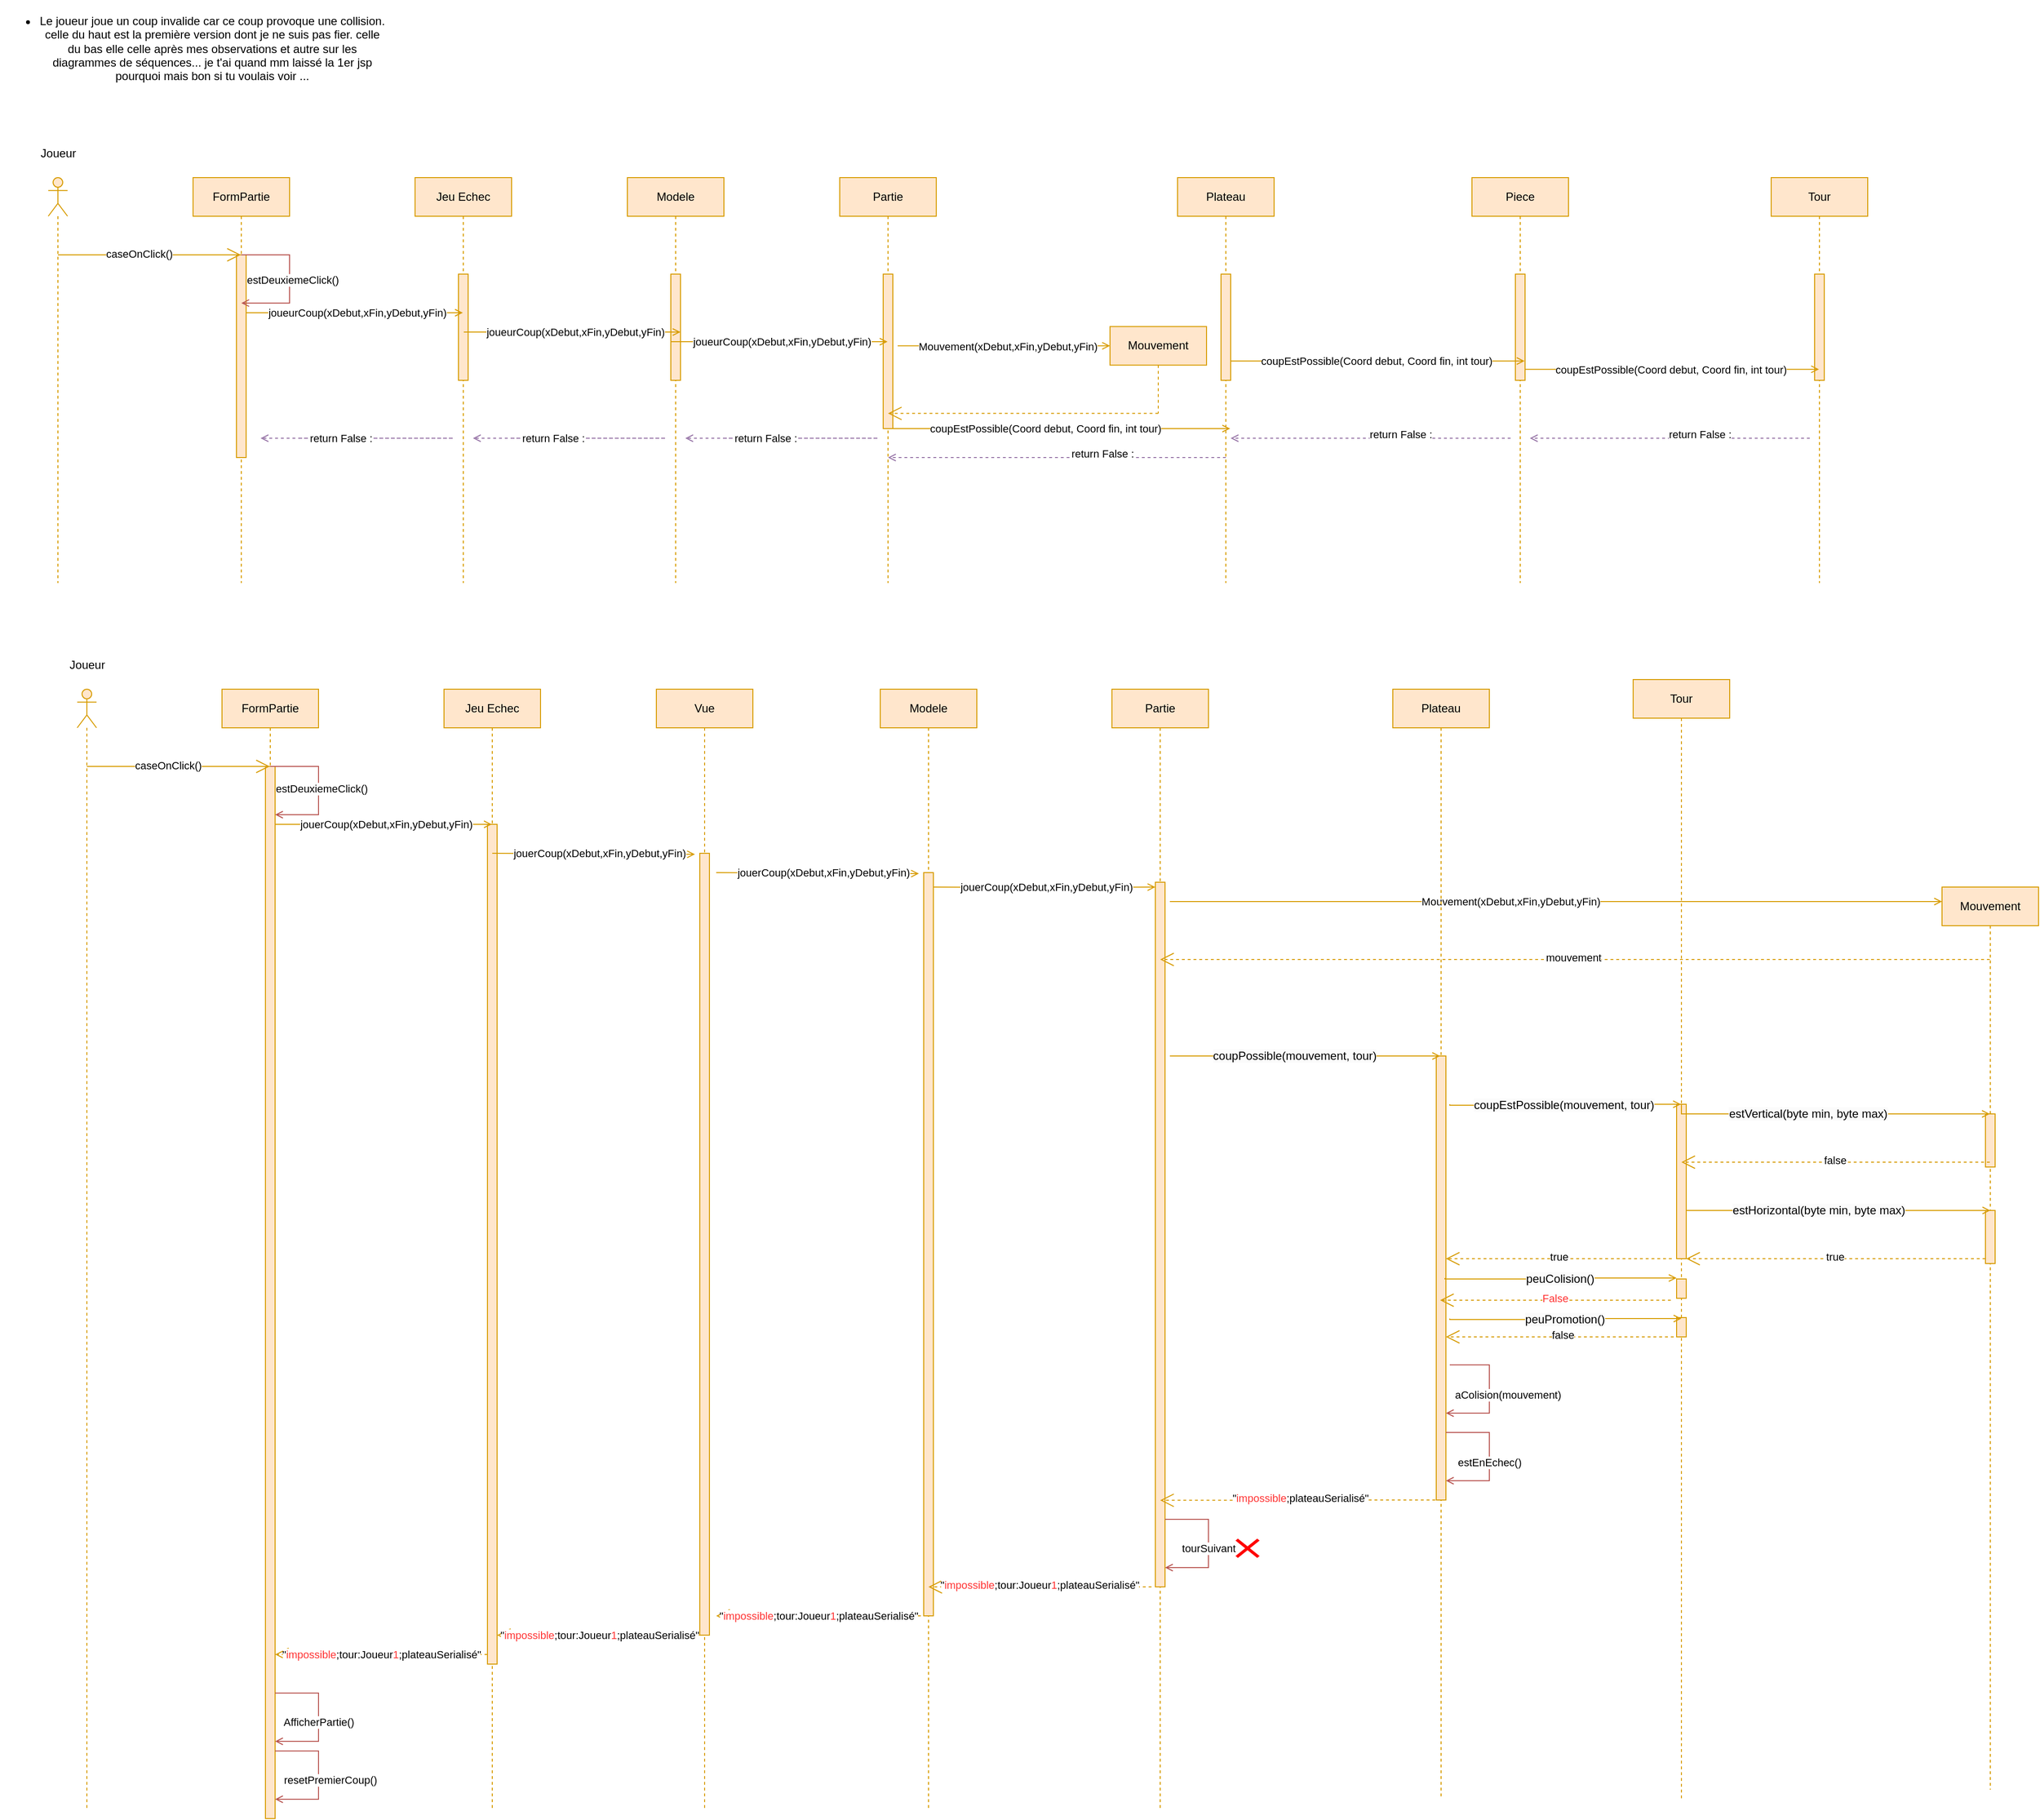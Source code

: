 <mxfile version="26.1.0">
  <diagram name="Page-1" id="2YBvvXClWsGukQMizWep">
    <mxGraphModel dx="4780" dy="3560" grid="1" gridSize="10" guides="1" tooltips="1" connect="1" arrows="1" fold="1" page="1" pageScale="1" pageWidth="850" pageHeight="1100" math="0" shadow="0">
      <root>
        <mxCell id="0" />
        <mxCell id="1" parent="0" />
        <mxCell id="Si6Ath9AnR04ZNwXEi1t-1" value="&lt;ul type=&quot;disc&quot; style=&quot;margin-top:0cm&quot;&gt;&lt;br&gt; &lt;li class=&quot;MsoNormal&quot;&gt;Le joueur joue un coup invalide car ce coup provoque une collision.&lt;/li&gt;celle du haut est la première version dont je ne suis pas fier. celle du bas elle celle après mes observations et autre sur les diagrammes de séquences... je t&#39;ai quand mm laissé la 1er jsp pourquoi mais bon si tu voulais voir ...&lt;/ul&gt;" style="text;html=1;align=center;verticalAlign=middle;whiteSpace=wrap;rounded=0;" parent="1" vertex="1">
          <mxGeometry x="10" y="20" width="400" height="30" as="geometry" />
        </mxCell>
        <mxCell id="Si6Ath9AnR04ZNwXEi1t-14" value="" style="shape=umlLifeline;perimeter=lifelinePerimeter;whiteSpace=wrap;html=1;container=1;dropTarget=0;collapsible=0;recursiveResize=0;outlineConnect=0;portConstraint=eastwest;newEdgeStyle={&quot;curved&quot;:0,&quot;rounded&quot;:0};participant=umlActor;fillColor=#ffe6cc;strokeColor=#d79b00;" parent="1" vertex="1">
          <mxGeometry x="60" y="170" width="20" height="420" as="geometry" />
        </mxCell>
        <mxCell id="Si6Ath9AnR04ZNwXEi1t-15" value="Joueur" style="text;html=1;align=center;verticalAlign=middle;resizable=0;points=[];autosize=1;strokeColor=none;fillColor=none;" parent="1" vertex="1">
          <mxGeometry x="40" y="130" width="60" height="30" as="geometry" />
        </mxCell>
        <mxCell id="Si6Ath9AnR04ZNwXEi1t-16" value="FormPartie" style="shape=umlLifeline;perimeter=lifelinePerimeter;whiteSpace=wrap;html=1;container=1;dropTarget=0;collapsible=0;recursiveResize=0;outlineConnect=0;portConstraint=eastwest;newEdgeStyle={&quot;curved&quot;:0,&quot;rounded&quot;:0};fillColor=#ffe6cc;strokeColor=#d79b00;" parent="1" vertex="1">
          <mxGeometry x="210" y="170" width="100" height="420" as="geometry" />
        </mxCell>
        <mxCell id="Si6Ath9AnR04ZNwXEi1t-17" value="" style="html=1;points=[[0,0,0,0,5],[0,1,0,0,-5],[1,0,0,0,5],[1,1,0,0,-5]];perimeter=orthogonalPerimeter;outlineConnect=0;targetShapes=umlLifeline;portConstraint=eastwest;newEdgeStyle={&quot;curved&quot;:0,&quot;rounded&quot;:0};fillColor=#ffe6cc;strokeColor=#d79b00;" parent="Si6Ath9AnR04ZNwXEi1t-16" vertex="1">
          <mxGeometry x="45" y="80" width="10" height="210" as="geometry" />
        </mxCell>
        <mxCell id="Si6Ath9AnR04ZNwXEi1t-18" value="" style="endArrow=open;endFill=1;endSize=12;html=1;rounded=0;fillColor=#ffe6cc;strokeColor=#d79b00;" parent="1" source="Si6Ath9AnR04ZNwXEi1t-14" target="Si6Ath9AnR04ZNwXEi1t-16" edge="1">
          <mxGeometry width="160" relative="1" as="geometry">
            <mxPoint x="100" y="300" as="sourcePoint" />
            <mxPoint x="210" y="300" as="targetPoint" />
            <Array as="points">
              <mxPoint x="150" y="250" />
            </Array>
          </mxGeometry>
        </mxCell>
        <mxCell id="Si6Ath9AnR04ZNwXEi1t-19" value="caseOnClick()" style="edgeLabel;html=1;align=center;verticalAlign=middle;resizable=0;points=[];" parent="Si6Ath9AnR04ZNwXEi1t-18" vertex="1" connectable="0">
          <mxGeometry x="-0.498" y="1" relative="1" as="geometry">
            <mxPoint x="36" as="offset" />
          </mxGeometry>
        </mxCell>
        <mxCell id="Si6Ath9AnR04ZNwXEi1t-20" value="Jeu Echec" style="shape=umlLifeline;perimeter=lifelinePerimeter;whiteSpace=wrap;html=1;container=1;dropTarget=0;collapsible=0;recursiveResize=0;outlineConnect=0;portConstraint=eastwest;newEdgeStyle={&quot;curved&quot;:0,&quot;rounded&quot;:0};fillColor=#ffe6cc;strokeColor=#d79b00;" parent="1" vertex="1">
          <mxGeometry x="440" y="170" width="100" height="420" as="geometry" />
        </mxCell>
        <mxCell id="Si6Ath9AnR04ZNwXEi1t-21" value="" style="html=1;points=[[0,0,0,0,5],[0,1,0,0,-5],[1,0,0,0,5],[1,1,0,0,-5]];perimeter=orthogonalPerimeter;outlineConnect=0;targetShapes=umlLifeline;portConstraint=eastwest;newEdgeStyle={&quot;curved&quot;:0,&quot;rounded&quot;:0};fillColor=#ffe6cc;strokeColor=#d79b00;" parent="Si6Ath9AnR04ZNwXEi1t-20" vertex="1">
          <mxGeometry x="45" y="100" width="10" height="110" as="geometry" />
        </mxCell>
        <mxCell id="Si6Ath9AnR04ZNwXEi1t-22" style="edgeStyle=orthogonalEdgeStyle;rounded=0;orthogonalLoop=1;jettySize=auto;html=1;curved=0;endArrow=open;endFill=0;fillColor=#ffe6cc;strokeColor=#d79b00;" parent="1" edge="1">
          <mxGeometry relative="1" as="geometry">
            <mxPoint x="265" y="310" as="sourcePoint" />
            <mxPoint x="489.5" y="310" as="targetPoint" />
            <Array as="points">
              <mxPoint x="390" y="310" />
              <mxPoint x="390" y="310" />
            </Array>
          </mxGeometry>
        </mxCell>
        <mxCell id="Si6Ath9AnR04ZNwXEi1t-23" value="joueurCoup(xDebut,xFin,yDebut,yFin)" style="edgeLabel;html=1;align=center;verticalAlign=middle;resizable=0;points=[];" parent="Si6Ath9AnR04ZNwXEi1t-22" vertex="1" connectable="0">
          <mxGeometry x="-0.518" y="-2" relative="1" as="geometry">
            <mxPoint x="61" y="-2" as="offset" />
          </mxGeometry>
        </mxCell>
        <mxCell id="Si6Ath9AnR04ZNwXEi1t-24" value="" style="endArrow=none;endFill=1;endSize=12;html=1;rounded=0;startArrow=open;startFill=0;fillColor=#f8cecc;strokeColor=#b85450;exitX=0.5;exitY=0.238;exitDx=0;exitDy=0;exitPerimeter=0;" parent="1" source="Si6Ath9AnR04ZNwXEi1t-17" edge="1">
          <mxGeometry width="160" relative="1" as="geometry">
            <mxPoint x="270" y="300" as="sourcePoint" />
            <mxPoint x="260" y="250" as="targetPoint" />
            <Array as="points">
              <mxPoint x="310" y="300" />
              <mxPoint x="310" y="250" />
            </Array>
          </mxGeometry>
        </mxCell>
        <mxCell id="Si6Ath9AnR04ZNwXEi1t-25" value="estDeuxiemeClick()" style="edgeLabel;html=1;align=center;verticalAlign=middle;resizable=0;points=[];" parent="Si6Ath9AnR04ZNwXEi1t-24" vertex="1" connectable="0">
          <mxGeometry x="-0.009" y="-3" relative="1" as="geometry">
            <mxPoint as="offset" />
          </mxGeometry>
        </mxCell>
        <mxCell id="Si6Ath9AnR04ZNwXEi1t-26" value="Modele" style="shape=umlLifeline;perimeter=lifelinePerimeter;whiteSpace=wrap;html=1;container=1;dropTarget=0;collapsible=0;recursiveResize=0;outlineConnect=0;portConstraint=eastwest;newEdgeStyle={&quot;curved&quot;:0,&quot;rounded&quot;:0};fillColor=#ffe6cc;strokeColor=#d79b00;" parent="1" vertex="1">
          <mxGeometry x="660" y="170" width="100" height="420" as="geometry" />
        </mxCell>
        <mxCell id="Si6Ath9AnR04ZNwXEi1t-27" value="" style="html=1;points=[[0,0,0,0,5],[0,1,0,0,-5],[1,0,0,0,5],[1,1,0,0,-5]];perimeter=orthogonalPerimeter;outlineConnect=0;targetShapes=umlLifeline;portConstraint=eastwest;newEdgeStyle={&quot;curved&quot;:0,&quot;rounded&quot;:0};fillColor=#ffe6cc;strokeColor=#d79b00;" parent="Si6Ath9AnR04ZNwXEi1t-26" vertex="1">
          <mxGeometry x="45" y="100" width="10" height="110" as="geometry" />
        </mxCell>
        <mxCell id="Si6Ath9AnR04ZNwXEi1t-28" value="Partie" style="shape=umlLifeline;perimeter=lifelinePerimeter;whiteSpace=wrap;html=1;container=1;dropTarget=0;collapsible=0;recursiveResize=0;outlineConnect=0;portConstraint=eastwest;newEdgeStyle={&quot;curved&quot;:0,&quot;rounded&quot;:0};fillColor=#ffe6cc;strokeColor=#d79b00;" parent="1" vertex="1">
          <mxGeometry x="880" y="170" width="100" height="420" as="geometry" />
        </mxCell>
        <mxCell id="Si6Ath9AnR04ZNwXEi1t-29" value="" style="html=1;points=[[0,0,0,0,5],[0,1,0,0,-5],[1,0,0,0,5],[1,1,0,0,-5]];perimeter=orthogonalPerimeter;outlineConnect=0;targetShapes=umlLifeline;portConstraint=eastwest;newEdgeStyle={&quot;curved&quot;:0,&quot;rounded&quot;:0};fillColor=#ffe6cc;strokeColor=#d79b00;" parent="Si6Ath9AnR04ZNwXEi1t-28" vertex="1">
          <mxGeometry x="45" y="100" width="10" height="160" as="geometry" />
        </mxCell>
        <mxCell id="Si6Ath9AnR04ZNwXEi1t-30" value="Plateau" style="shape=umlLifeline;perimeter=lifelinePerimeter;whiteSpace=wrap;html=1;container=1;dropTarget=0;collapsible=0;recursiveResize=0;outlineConnect=0;portConstraint=eastwest;newEdgeStyle={&quot;curved&quot;:0,&quot;rounded&quot;:0};fillColor=#ffe6cc;strokeColor=#d79b00;" parent="1" vertex="1">
          <mxGeometry x="1230" y="170" width="100" height="420" as="geometry" />
        </mxCell>
        <mxCell id="Si6Ath9AnR04ZNwXEi1t-31" value="" style="html=1;points=[[0,0,0,0,5],[0,1,0,0,-5],[1,0,0,0,5],[1,1,0,0,-5]];perimeter=orthogonalPerimeter;outlineConnect=0;targetShapes=umlLifeline;portConstraint=eastwest;newEdgeStyle={&quot;curved&quot;:0,&quot;rounded&quot;:0};fillColor=#ffe6cc;strokeColor=#d79b00;" parent="Si6Ath9AnR04ZNwXEi1t-30" vertex="1">
          <mxGeometry x="45" y="100" width="10" height="110" as="geometry" />
        </mxCell>
        <mxCell id="Si6Ath9AnR04ZNwXEi1t-32" value="Piece" style="shape=umlLifeline;perimeter=lifelinePerimeter;whiteSpace=wrap;html=1;container=1;dropTarget=0;collapsible=0;recursiveResize=0;outlineConnect=0;portConstraint=eastwest;newEdgeStyle={&quot;curved&quot;:0,&quot;rounded&quot;:0};fillColor=#ffe6cc;strokeColor=#d79b00;" parent="1" vertex="1">
          <mxGeometry x="1535" y="170" width="100" height="420" as="geometry" />
        </mxCell>
        <mxCell id="Si6Ath9AnR04ZNwXEi1t-33" value="" style="html=1;points=[[0,0,0,0,5],[0,1,0,0,-5],[1,0,0,0,5],[1,1,0,0,-5]];perimeter=orthogonalPerimeter;outlineConnect=0;targetShapes=umlLifeline;portConstraint=eastwest;newEdgeStyle={&quot;curved&quot;:0,&quot;rounded&quot;:0};fillColor=#ffe6cc;strokeColor=#d79b00;" parent="Si6Ath9AnR04ZNwXEi1t-32" vertex="1">
          <mxGeometry x="45" y="100" width="10" height="110" as="geometry" />
        </mxCell>
        <mxCell id="Si6Ath9AnR04ZNwXEi1t-34" value="Tour" style="shape=umlLifeline;perimeter=lifelinePerimeter;whiteSpace=wrap;html=1;container=1;dropTarget=0;collapsible=0;recursiveResize=0;outlineConnect=0;portConstraint=eastwest;newEdgeStyle={&quot;curved&quot;:0,&quot;rounded&quot;:0};fillColor=#ffe6cc;strokeColor=#d79b00;" parent="1" vertex="1">
          <mxGeometry x="1845" y="170" width="100" height="420" as="geometry" />
        </mxCell>
        <mxCell id="Si6Ath9AnR04ZNwXEi1t-35" value="" style="html=1;points=[[0,0,0,0,5],[0,1,0,0,-5],[1,0,0,0,5],[1,1,0,0,-5]];perimeter=orthogonalPerimeter;outlineConnect=0;targetShapes=umlLifeline;portConstraint=eastwest;newEdgeStyle={&quot;curved&quot;:0,&quot;rounded&quot;:0};fillColor=#ffe6cc;strokeColor=#d79b00;" parent="Si6Ath9AnR04ZNwXEi1t-34" vertex="1">
          <mxGeometry x="45" y="100" width="10" height="110" as="geometry" />
        </mxCell>
        <mxCell id="Si6Ath9AnR04ZNwXEi1t-39" style="edgeStyle=orthogonalEdgeStyle;rounded=0;orthogonalLoop=1;jettySize=auto;html=1;curved=0;endArrow=open;endFill=0;fillColor=#ffe6cc;strokeColor=#d79b00;" parent="1" edge="1">
          <mxGeometry relative="1" as="geometry">
            <mxPoint x="490.5" y="330" as="sourcePoint" />
            <mxPoint x="715" y="330" as="targetPoint" />
            <Array as="points">
              <mxPoint x="615.5" y="330" />
              <mxPoint x="615.5" y="330" />
            </Array>
          </mxGeometry>
        </mxCell>
        <mxCell id="Si6Ath9AnR04ZNwXEi1t-40" value="joueurCoup(xDebut,xFin,yDebut,yFin)" style="edgeLabel;html=1;align=center;verticalAlign=middle;resizable=0;points=[];" parent="Si6Ath9AnR04ZNwXEi1t-39" vertex="1" connectable="0">
          <mxGeometry x="-0.518" y="-2" relative="1" as="geometry">
            <mxPoint x="61" y="-2" as="offset" />
          </mxGeometry>
        </mxCell>
        <mxCell id="Si6Ath9AnR04ZNwXEi1t-41" style="edgeStyle=orthogonalEdgeStyle;rounded=0;orthogonalLoop=1;jettySize=auto;html=1;curved=0;endArrow=open;endFill=0;fillColor=#ffe6cc;strokeColor=#d79b00;" parent="1" edge="1">
          <mxGeometry relative="1" as="geometry">
            <mxPoint x="705" y="340" as="sourcePoint" />
            <mxPoint x="929.5" y="340" as="targetPoint" />
            <Array as="points">
              <mxPoint x="830" y="340" />
              <mxPoint x="830" y="340" />
            </Array>
          </mxGeometry>
        </mxCell>
        <mxCell id="Si6Ath9AnR04ZNwXEi1t-42" value="joueurCoup(xDebut,xFin,yDebut,yFin)" style="edgeLabel;html=1;align=center;verticalAlign=middle;resizable=0;points=[];" parent="Si6Ath9AnR04ZNwXEi1t-41" vertex="1" connectable="0">
          <mxGeometry x="-0.518" y="-2" relative="1" as="geometry">
            <mxPoint x="61" y="-2" as="offset" />
          </mxGeometry>
        </mxCell>
        <mxCell id="Si6Ath9AnR04ZNwXEi1t-49" style="edgeStyle=orthogonalEdgeStyle;rounded=0;orthogonalLoop=1;jettySize=auto;html=1;curved=0;endArrow=open;endFill=0;fillColor=#e1d5e7;strokeColor=#9673a6;dashed=1;" parent="1" edge="1">
          <mxGeometry relative="1" as="geometry">
            <mxPoint x="1575" y="440" as="sourcePoint" />
            <mxPoint x="1285" y="440" as="targetPoint" />
            <Array as="points">
              <mxPoint x="1485" y="440" />
              <mxPoint x="1485" y="440" />
            </Array>
          </mxGeometry>
        </mxCell>
        <mxCell id="Si6Ath9AnR04ZNwXEi1t-50" value="return False :" style="edgeLabel;html=1;align=center;verticalAlign=middle;resizable=0;points=[];" parent="Si6Ath9AnR04ZNwXEi1t-49" vertex="1" connectable="0">
          <mxGeometry x="-0.518" y="-2" relative="1" as="geometry">
            <mxPoint x="-44" y="-2" as="offset" />
          </mxGeometry>
        </mxCell>
        <mxCell id="Si6Ath9AnR04ZNwXEi1t-51" style="edgeStyle=orthogonalEdgeStyle;rounded=0;orthogonalLoop=1;jettySize=auto;html=1;curved=0;endArrow=open;endFill=0;fillColor=#e1d5e7;strokeColor=#9673a6;dashed=1;" parent="1" edge="1">
          <mxGeometry relative="1" as="geometry">
            <mxPoint x="1280" y="460" as="sourcePoint" />
            <mxPoint x="930" y="460" as="targetPoint" />
            <Array as="points">
              <mxPoint x="1210" y="460" />
              <mxPoint x="1210" y="460" />
            </Array>
          </mxGeometry>
        </mxCell>
        <mxCell id="Si6Ath9AnR04ZNwXEi1t-52" value="return False :" style="edgeLabel;html=1;align=center;verticalAlign=middle;resizable=0;points=[];" parent="Si6Ath9AnR04ZNwXEi1t-51" vertex="1" connectable="0">
          <mxGeometry x="-0.518" y="-2" relative="1" as="geometry">
            <mxPoint x="-44" y="-2" as="offset" />
          </mxGeometry>
        </mxCell>
        <mxCell id="Si6Ath9AnR04ZNwXEi1t-53" style="edgeStyle=orthogonalEdgeStyle;rounded=0;orthogonalLoop=1;jettySize=auto;html=1;curved=0;endArrow=open;endFill=0;fillColor=#e1d5e7;strokeColor=#9673a6;dashed=1;" parent="1" edge="1">
          <mxGeometry relative="1" as="geometry">
            <mxPoint x="760" y="440" as="sourcePoint" />
            <mxPoint x="720" y="440" as="targetPoint" />
            <Array as="points">
              <mxPoint x="920" y="440" />
              <mxPoint x="920" y="440" />
            </Array>
          </mxGeometry>
        </mxCell>
        <mxCell id="Si6Ath9AnR04ZNwXEi1t-54" value="return False :" style="edgeLabel;html=1;align=center;verticalAlign=middle;resizable=0;points=[];" parent="Si6Ath9AnR04ZNwXEi1t-53" vertex="1" connectable="0">
          <mxGeometry x="-0.518" y="-2" relative="1" as="geometry">
            <mxPoint x="-44" y="-2" as="offset" />
          </mxGeometry>
        </mxCell>
        <mxCell id="Si6Ath9AnR04ZNwXEi1t-55" style="edgeStyle=orthogonalEdgeStyle;rounded=0;orthogonalLoop=1;jettySize=auto;html=1;curved=0;endArrow=open;endFill=0;fillColor=#e1d5e7;strokeColor=#9673a6;dashed=1;" parent="1" edge="1">
          <mxGeometry relative="1" as="geometry">
            <mxPoint x="540" y="440" as="sourcePoint" />
            <mxPoint x="500" y="440" as="targetPoint" />
            <Array as="points">
              <mxPoint x="700" y="440" />
              <mxPoint x="700" y="440" />
            </Array>
          </mxGeometry>
        </mxCell>
        <mxCell id="Si6Ath9AnR04ZNwXEi1t-56" value="return False :" style="edgeLabel;html=1;align=center;verticalAlign=middle;resizable=0;points=[];" parent="Si6Ath9AnR04ZNwXEi1t-55" vertex="1" connectable="0">
          <mxGeometry x="-0.518" y="-2" relative="1" as="geometry">
            <mxPoint x="-44" y="-2" as="offset" />
          </mxGeometry>
        </mxCell>
        <mxCell id="Si6Ath9AnR04ZNwXEi1t-57" style="edgeStyle=orthogonalEdgeStyle;rounded=0;orthogonalLoop=1;jettySize=auto;html=1;curved=0;endArrow=open;endFill=0;fillColor=#e1d5e7;strokeColor=#9673a6;dashed=1;" parent="1" edge="1">
          <mxGeometry relative="1" as="geometry">
            <mxPoint x="320" y="440" as="sourcePoint" />
            <mxPoint x="280" y="440" as="targetPoint" />
            <Array as="points">
              <mxPoint x="480" y="440" />
              <mxPoint x="480" y="440" />
            </Array>
          </mxGeometry>
        </mxCell>
        <mxCell id="Si6Ath9AnR04ZNwXEi1t-58" value="return False :" style="edgeLabel;html=1;align=center;verticalAlign=middle;resizable=0;points=[];" parent="Si6Ath9AnR04ZNwXEi1t-57" vertex="1" connectable="0">
          <mxGeometry x="-0.518" y="-2" relative="1" as="geometry">
            <mxPoint x="-44" y="-2" as="offset" />
          </mxGeometry>
        </mxCell>
        <mxCell id="Si6Ath9AnR04ZNwXEi1t-60" style="edgeStyle=orthogonalEdgeStyle;rounded=0;orthogonalLoop=1;jettySize=auto;html=1;curved=0;endArrow=open;endFill=0;fillColor=#ffe6cc;strokeColor=#d79b00;" parent="1" edge="1">
          <mxGeometry relative="1" as="geometry">
            <mxPoint x="1285" y="360" as="sourcePoint" />
            <mxPoint x="1589.5" y="360" as="targetPoint" />
            <Array as="points">
              <mxPoint x="1490" y="360" />
              <mxPoint x="1490" y="360" />
            </Array>
          </mxGeometry>
        </mxCell>
        <mxCell id="Si6Ath9AnR04ZNwXEi1t-61" value="coupEstPossible(Coord debut, Coord fin, int tour)" style="edgeLabel;html=1;align=center;verticalAlign=middle;resizable=0;points=[];" parent="Si6Ath9AnR04ZNwXEi1t-60" vertex="1" connectable="0">
          <mxGeometry x="-0.518" y="-2" relative="1" as="geometry">
            <mxPoint x="77" y="-2" as="offset" />
          </mxGeometry>
        </mxCell>
        <mxCell id="Si6Ath9AnR04ZNwXEi1t-62" style="edgeStyle=orthogonalEdgeStyle;rounded=0;orthogonalLoop=1;jettySize=auto;html=1;curved=0;endArrow=open;endFill=0;fillColor=#ffe6cc;strokeColor=#d79b00;" parent="1" edge="1">
          <mxGeometry relative="1" as="geometry">
            <mxPoint x="1590" y="368.57" as="sourcePoint" />
            <mxPoint x="1894.5" y="368.57" as="targetPoint" />
            <Array as="points">
              <mxPoint x="1795" y="368.57" />
              <mxPoint x="1795" y="368.57" />
            </Array>
          </mxGeometry>
        </mxCell>
        <mxCell id="Si6Ath9AnR04ZNwXEi1t-63" value="coupEstPossible(Coord debut, Coord fin, int tour)" style="edgeLabel;html=1;align=center;verticalAlign=middle;resizable=0;points=[];" parent="Si6Ath9AnR04ZNwXEi1t-62" vertex="1" connectable="0">
          <mxGeometry x="-0.518" y="-2" relative="1" as="geometry">
            <mxPoint x="77" y="-2" as="offset" />
          </mxGeometry>
        </mxCell>
        <mxCell id="Si6Ath9AnR04ZNwXEi1t-66" style="edgeStyle=orthogonalEdgeStyle;rounded=0;orthogonalLoop=1;jettySize=auto;html=1;curved=0;endArrow=open;endFill=0;fillColor=#e1d5e7;strokeColor=#9673a6;dashed=1;" parent="1" edge="1">
          <mxGeometry relative="1" as="geometry">
            <mxPoint x="1885" y="440" as="sourcePoint" />
            <mxPoint x="1595" y="440" as="targetPoint" />
            <Array as="points">
              <mxPoint x="1795" y="440" />
              <mxPoint x="1795" y="440" />
            </Array>
          </mxGeometry>
        </mxCell>
        <mxCell id="Si6Ath9AnR04ZNwXEi1t-67" value="return False :" style="edgeLabel;html=1;align=center;verticalAlign=middle;resizable=0;points=[];" parent="Si6Ath9AnR04ZNwXEi1t-66" vertex="1" connectable="0">
          <mxGeometry x="-0.518" y="-2" relative="1" as="geometry">
            <mxPoint x="-44" y="-2" as="offset" />
          </mxGeometry>
        </mxCell>
        <mxCell id="Si6Ath9AnR04ZNwXEi1t-68" value="Mouvement" style="shape=umlLifeline;perimeter=lifelinePerimeter;whiteSpace=wrap;html=1;container=1;dropTarget=0;collapsible=0;recursiveResize=0;outlineConnect=0;portConstraint=eastwest;newEdgeStyle={&quot;curved&quot;:0,&quot;rounded&quot;:0};fillColor=#ffe6cc;strokeColor=#d79b00;" parent="1" vertex="1">
          <mxGeometry x="1160" y="324.29" width="100" height="90" as="geometry" />
        </mxCell>
        <mxCell id="Si6Ath9AnR04ZNwXEi1t-69" style="edgeStyle=orthogonalEdgeStyle;rounded=0;orthogonalLoop=1;jettySize=auto;html=1;curved=0;endArrow=open;endFill=0;fillColor=#ffe6cc;strokeColor=#d79b00;" parent="1" edge="1">
          <mxGeometry relative="1" as="geometry">
            <mxPoint x="940" y="344.29" as="sourcePoint" />
            <mxPoint x="1160" y="344.29" as="targetPoint" />
            <Array as="points" />
          </mxGeometry>
        </mxCell>
        <mxCell id="Si6Ath9AnR04ZNwXEi1t-70" value="Mouvement(xDebut,xFin,yDebut,yFin)" style="edgeLabel;html=1;align=center;verticalAlign=middle;resizable=0;points=[];" parent="Si6Ath9AnR04ZNwXEi1t-69" vertex="1" connectable="0">
          <mxGeometry x="-0.518" y="-2" relative="1" as="geometry">
            <mxPoint x="61" y="-2" as="offset" />
          </mxGeometry>
        </mxCell>
        <mxCell id="Si6Ath9AnR04ZNwXEi1t-71" value="" style="endArrow=open;endFill=1;endSize=12;html=1;rounded=0;fillColor=#ffe6cc;strokeColor=#d79b00;dashed=1;" parent="1" edge="1">
          <mxGeometry width="160" relative="1" as="geometry">
            <mxPoint x="1210" y="414.29" as="sourcePoint" />
            <mxPoint x="930" y="414.29" as="targetPoint" />
          </mxGeometry>
        </mxCell>
        <mxCell id="Si6Ath9AnR04ZNwXEi1t-72" style="edgeStyle=orthogonalEdgeStyle;rounded=0;orthogonalLoop=1;jettySize=auto;html=1;curved=0;endArrow=open;endFill=0;fillColor=#ffe6cc;strokeColor=#d79b00;" parent="1" edge="1">
          <mxGeometry relative="1" as="geometry">
            <mxPoint x="930" y="430" as="sourcePoint" />
            <mxPoint x="1284.5" y="430" as="targetPoint" />
            <Array as="points">
              <mxPoint x="1135" y="430" />
              <mxPoint x="1135" y="430" />
            </Array>
          </mxGeometry>
        </mxCell>
        <mxCell id="Si6Ath9AnR04ZNwXEi1t-73" value="coupEstPossible(Coord debut, Coord fin, int tour)" style="edgeLabel;html=1;align=center;verticalAlign=middle;resizable=0;points=[];" parent="Si6Ath9AnR04ZNwXEi1t-72" vertex="1" connectable="0">
          <mxGeometry x="-0.518" y="-2" relative="1" as="geometry">
            <mxPoint x="77" y="-2" as="offset" />
          </mxGeometry>
        </mxCell>
        <mxCell id="u5973eFfQq1aymzQOZRa-80" value="" style="shape=umlLifeline;perimeter=lifelinePerimeter;whiteSpace=wrap;html=1;container=1;dropTarget=0;collapsible=0;recursiveResize=0;outlineConnect=0;portConstraint=eastwest;newEdgeStyle={&quot;curved&quot;:0,&quot;rounded&quot;:0};participant=umlActor;fillColor=#ffe6cc;strokeColor=#d79b00;" vertex="1" parent="1">
          <mxGeometry x="90" y="700" width="20" height="1160" as="geometry" />
        </mxCell>
        <mxCell id="u5973eFfQq1aymzQOZRa-81" value="Joueur" style="text;html=1;align=center;verticalAlign=middle;resizable=0;points=[];autosize=1;strokeColor=none;fillColor=none;" vertex="1" parent="1">
          <mxGeometry x="70" y="660" width="60" height="30" as="geometry" />
        </mxCell>
        <mxCell id="u5973eFfQq1aymzQOZRa-82" value="FormPartie" style="shape=umlLifeline;perimeter=lifelinePerimeter;whiteSpace=wrap;html=1;container=1;dropTarget=0;collapsible=0;recursiveResize=0;outlineConnect=0;portConstraint=eastwest;newEdgeStyle={&quot;curved&quot;:0,&quot;rounded&quot;:0};fillColor=#ffe6cc;strokeColor=#d79b00;" vertex="1" parent="1">
          <mxGeometry x="240" y="700" width="100" height="1170" as="geometry" />
        </mxCell>
        <mxCell id="u5973eFfQq1aymzQOZRa-83" value="" style="html=1;points=[[0,0,0,0,5],[0,1,0,0,-5],[1,0,0,0,5],[1,1,0,0,-5]];perimeter=orthogonalPerimeter;outlineConnect=0;targetShapes=umlLifeline;portConstraint=eastwest;newEdgeStyle={&quot;curved&quot;:0,&quot;rounded&quot;:0};fillColor=#ffe6cc;strokeColor=#d79b00;" vertex="1" parent="u5973eFfQq1aymzQOZRa-82">
          <mxGeometry x="45" y="80" width="10" height="1090" as="geometry" />
        </mxCell>
        <mxCell id="u5973eFfQq1aymzQOZRa-84" value="" style="endArrow=open;endFill=1;endSize=12;html=1;rounded=0;fillColor=#ffe6cc;strokeColor=#d79b00;" edge="1" parent="1" source="u5973eFfQq1aymzQOZRa-80" target="u5973eFfQq1aymzQOZRa-82">
          <mxGeometry width="160" relative="1" as="geometry">
            <mxPoint x="130" y="830" as="sourcePoint" />
            <mxPoint x="240" y="830" as="targetPoint" />
            <Array as="points">
              <mxPoint x="180" y="780" />
            </Array>
          </mxGeometry>
        </mxCell>
        <mxCell id="u5973eFfQq1aymzQOZRa-85" value="caseOnClick()" style="edgeLabel;html=1;align=center;verticalAlign=middle;resizable=0;points=[];" vertex="1" connectable="0" parent="u5973eFfQq1aymzQOZRa-84">
          <mxGeometry x="-0.498" y="1" relative="1" as="geometry">
            <mxPoint x="36" as="offset" />
          </mxGeometry>
        </mxCell>
        <mxCell id="u5973eFfQq1aymzQOZRa-86" value="Jeu Echec" style="shape=umlLifeline;perimeter=lifelinePerimeter;whiteSpace=wrap;html=1;container=1;dropTarget=0;collapsible=0;recursiveResize=0;outlineConnect=0;portConstraint=eastwest;newEdgeStyle={&quot;curved&quot;:0,&quot;rounded&quot;:0};fillColor=#ffe6cc;strokeColor=#d79b00;" vertex="1" parent="1">
          <mxGeometry x="470" y="700" width="100" height="1160" as="geometry" />
        </mxCell>
        <mxCell id="u5973eFfQq1aymzQOZRa-87" value="" style="html=1;points=[[0,0,0,0,5],[0,1,0,0,-5],[1,0,0,0,5],[1,1,0,0,-5]];perimeter=orthogonalPerimeter;outlineConnect=0;targetShapes=umlLifeline;portConstraint=eastwest;newEdgeStyle={&quot;curved&quot;:0,&quot;rounded&quot;:0};fillColor=#ffe6cc;strokeColor=#d79b00;" vertex="1" parent="u5973eFfQq1aymzQOZRa-86">
          <mxGeometry x="45" y="140" width="10" height="870" as="geometry" />
        </mxCell>
        <mxCell id="u5973eFfQq1aymzQOZRa-88" style="edgeStyle=orthogonalEdgeStyle;rounded=0;orthogonalLoop=1;jettySize=auto;html=1;curved=0;endArrow=open;endFill=0;fillColor=#ffe6cc;strokeColor=#d79b00;" edge="1" parent="1">
          <mxGeometry relative="1" as="geometry">
            <mxPoint x="295" y="840" as="sourcePoint" />
            <mxPoint x="519.5" y="840" as="targetPoint" />
            <Array as="points">
              <mxPoint x="420" y="840" />
              <mxPoint x="420" y="840" />
            </Array>
          </mxGeometry>
        </mxCell>
        <mxCell id="u5973eFfQq1aymzQOZRa-89" value="jouerCoup(xDebut,xFin,yDebut,yFin)" style="edgeLabel;html=1;align=center;verticalAlign=middle;resizable=0;points=[];" vertex="1" connectable="0" parent="u5973eFfQq1aymzQOZRa-88">
          <mxGeometry x="-0.518" y="-2" relative="1" as="geometry">
            <mxPoint x="61" y="-2" as="offset" />
          </mxGeometry>
        </mxCell>
        <mxCell id="u5973eFfQq1aymzQOZRa-90" value="" style="endArrow=none;endFill=1;endSize=12;html=1;rounded=0;startArrow=open;startFill=0;fillColor=#f8cecc;strokeColor=#b85450;" edge="1" parent="1" source="u5973eFfQq1aymzQOZRa-83">
          <mxGeometry width="160" relative="1" as="geometry">
            <mxPoint x="300" y="830" as="sourcePoint" />
            <mxPoint x="290" y="780" as="targetPoint" />
            <Array as="points">
              <mxPoint x="340" y="830" />
              <mxPoint x="340" y="780" />
            </Array>
          </mxGeometry>
        </mxCell>
        <mxCell id="u5973eFfQq1aymzQOZRa-91" value="estDeuxiemeClick()" style="edgeLabel;html=1;align=center;verticalAlign=middle;resizable=0;points=[];" vertex="1" connectable="0" parent="u5973eFfQq1aymzQOZRa-90">
          <mxGeometry x="-0.009" y="-3" relative="1" as="geometry">
            <mxPoint as="offset" />
          </mxGeometry>
        </mxCell>
        <mxCell id="u5973eFfQq1aymzQOZRa-92" value="Modele" style="shape=umlLifeline;perimeter=lifelinePerimeter;whiteSpace=wrap;html=1;container=1;dropTarget=0;collapsible=0;recursiveResize=0;outlineConnect=0;portConstraint=eastwest;newEdgeStyle={&quot;curved&quot;:0,&quot;rounded&quot;:0};fillColor=#ffe6cc;strokeColor=#d79b00;" vertex="1" parent="1">
          <mxGeometry x="922" y="700" width="100" height="1160" as="geometry" />
        </mxCell>
        <mxCell id="u5973eFfQq1aymzQOZRa-93" value="" style="html=1;points=[[0,0,0,0,5],[0,1,0,0,-5],[1,0,0,0,5],[1,1,0,0,-5]];perimeter=orthogonalPerimeter;outlineConnect=0;targetShapes=umlLifeline;portConstraint=eastwest;newEdgeStyle={&quot;curved&quot;:0,&quot;rounded&quot;:0};fillColor=#ffe6cc;strokeColor=#d79b00;" vertex="1" parent="u5973eFfQq1aymzQOZRa-92">
          <mxGeometry x="45" y="190" width="10" height="770" as="geometry" />
        </mxCell>
        <mxCell id="u5973eFfQq1aymzQOZRa-94" style="edgeStyle=orthogonalEdgeStyle;rounded=0;orthogonalLoop=1;jettySize=auto;html=1;curved=0;endArrow=open;endFill=0;fillColor=#ffe6cc;strokeColor=#d79b00;" edge="1" parent="1">
          <mxGeometry relative="1" as="geometry">
            <mxPoint x="520" y="870" as="sourcePoint" />
            <mxPoint x="730" y="871" as="targetPoint" />
            <Array as="points" />
          </mxGeometry>
        </mxCell>
        <mxCell id="u5973eFfQq1aymzQOZRa-95" value="jouerCoup(xDebut,xFin,yDebut,yFin)" style="edgeLabel;html=1;align=center;verticalAlign=middle;resizable=0;points=[];" vertex="1" connectable="0" parent="u5973eFfQq1aymzQOZRa-94">
          <mxGeometry x="-0.518" y="-2" relative="1" as="geometry">
            <mxPoint x="60" y="-2" as="offset" />
          </mxGeometry>
        </mxCell>
        <mxCell id="u5973eFfQq1aymzQOZRa-96" value="Partie" style="shape=umlLifeline;perimeter=lifelinePerimeter;whiteSpace=wrap;html=1;container=1;dropTarget=0;collapsible=0;recursiveResize=0;outlineConnect=0;portConstraint=eastwest;newEdgeStyle={&quot;curved&quot;:0,&quot;rounded&quot;:0};fillColor=#ffe6cc;strokeColor=#d79b00;" vertex="1" parent="1">
          <mxGeometry x="1162" y="700" width="100" height="1160" as="geometry" />
        </mxCell>
        <mxCell id="u5973eFfQq1aymzQOZRa-97" value="" style="html=1;points=[[0,0,0,0,5],[0,1,0,0,-5],[1,0,0,0,5],[1,1,0,0,-5]];perimeter=orthogonalPerimeter;outlineConnect=0;targetShapes=umlLifeline;portConstraint=eastwest;newEdgeStyle={&quot;curved&quot;:0,&quot;rounded&quot;:0};fillColor=#ffe6cc;strokeColor=#d79b00;" vertex="1" parent="u5973eFfQq1aymzQOZRa-96">
          <mxGeometry x="45" y="200" width="10" height="730" as="geometry" />
        </mxCell>
        <mxCell id="u5973eFfQq1aymzQOZRa-98" style="edgeStyle=orthogonalEdgeStyle;rounded=0;orthogonalLoop=1;jettySize=auto;html=1;curved=0;endArrow=open;endFill=0;fillColor=#ffe6cc;strokeColor=#d79b00;entryX=0;entryY=0;entryDx=0;entryDy=5;entryPerimeter=0;" edge="1" parent="1" target="u5973eFfQq1aymzQOZRa-97">
          <mxGeometry relative="1" as="geometry">
            <mxPoint x="977" y="905" as="sourcePoint" />
            <mxPoint x="1201.5" y="905" as="targetPoint" />
            <Array as="points" />
          </mxGeometry>
        </mxCell>
        <mxCell id="u5973eFfQq1aymzQOZRa-99" value="jouerCoup(xDebut,xFin,yDebut,yFin)" style="edgeLabel;html=1;align=center;verticalAlign=middle;resizable=0;points=[];" vertex="1" connectable="0" parent="u5973eFfQq1aymzQOZRa-98">
          <mxGeometry x="-0.518" y="-2" relative="1" as="geometry">
            <mxPoint x="61" y="-2" as="offset" />
          </mxGeometry>
        </mxCell>
        <mxCell id="u5973eFfQq1aymzQOZRa-100" value="Mouvement" style="shape=umlLifeline;perimeter=lifelinePerimeter;whiteSpace=wrap;html=1;container=1;dropTarget=0;collapsible=0;recursiveResize=0;outlineConnect=0;portConstraint=eastwest;newEdgeStyle={&quot;curved&quot;:0,&quot;rounded&quot;:0};fillColor=#ffe6cc;strokeColor=#d79b00;" vertex="1" parent="1">
          <mxGeometry x="2022" y="905" width="100" height="935" as="geometry" />
        </mxCell>
        <mxCell id="u5973eFfQq1aymzQOZRa-101" value="" style="html=1;points=[[0,0,0,0,5],[0,1,0,0,-5],[1,0,0,0,5],[1,1,0,0,-5]];perimeter=orthogonalPerimeter;outlineConnect=0;targetShapes=umlLifeline;portConstraint=eastwest;newEdgeStyle={&quot;curved&quot;:0,&quot;rounded&quot;:0};fillColor=#ffe6cc;strokeColor=#d79b00;" vertex="1" parent="u5973eFfQq1aymzQOZRa-100">
          <mxGeometry x="45" y="235" width="10" height="55" as="geometry" />
        </mxCell>
        <mxCell id="u5973eFfQq1aymzQOZRa-102" value="" style="html=1;points=[[0,0,0,0,5],[0,1,0,0,-5],[1,0,0,0,5],[1,1,0,0,-5]];perimeter=orthogonalPerimeter;outlineConnect=0;targetShapes=umlLifeline;portConstraint=eastwest;newEdgeStyle={&quot;curved&quot;:0,&quot;rounded&quot;:0};fillColor=#ffe6cc;strokeColor=#d79b00;" vertex="1" parent="u5973eFfQq1aymzQOZRa-100">
          <mxGeometry x="45" y="335" width="10" height="55" as="geometry" />
        </mxCell>
        <mxCell id="u5973eFfQq1aymzQOZRa-103" style="edgeStyle=orthogonalEdgeStyle;rounded=0;orthogonalLoop=1;jettySize=auto;html=1;curved=0;endArrow=open;endFill=0;fillColor=#ffe6cc;strokeColor=#d79b00;" edge="1" parent="1">
          <mxGeometry relative="1" as="geometry">
            <mxPoint x="1222" y="920" as="sourcePoint" />
            <mxPoint x="2022" y="920" as="targetPoint" />
            <Array as="points" />
          </mxGeometry>
        </mxCell>
        <mxCell id="u5973eFfQq1aymzQOZRa-104" value="Mouvement(xDebut,xFin,yDebut,yFin)" style="edgeLabel;html=1;align=center;verticalAlign=middle;resizable=0;points=[];" vertex="1" connectable="0" parent="u5973eFfQq1aymzQOZRa-103">
          <mxGeometry x="-0.518" y="-2" relative="1" as="geometry">
            <mxPoint x="160" y="-2" as="offset" />
          </mxGeometry>
        </mxCell>
        <mxCell id="u5973eFfQq1aymzQOZRa-105" value="" style="endArrow=open;endFill=1;endSize=12;html=1;rounded=0;fillColor=#ffe6cc;strokeColor=#d79b00;dashed=1;" edge="1" parent="1" source="u5973eFfQq1aymzQOZRa-100" target="u5973eFfQq1aymzQOZRa-96">
          <mxGeometry width="160" relative="1" as="geometry">
            <mxPoint x="1492" y="990" as="sourcePoint" />
            <mxPoint x="1332" y="990" as="targetPoint" />
            <Array as="points">
              <mxPoint x="1642" y="980" />
              <mxPoint x="1452" y="980" />
            </Array>
          </mxGeometry>
        </mxCell>
        <mxCell id="u5973eFfQq1aymzQOZRa-106" value="mouvement" style="edgeLabel;html=1;align=center;verticalAlign=middle;resizable=0;points=[];" vertex="1" connectable="0" parent="u5973eFfQq1aymzQOZRa-105">
          <mxGeometry x="0.005" y="-2" relative="1" as="geometry">
            <mxPoint as="offset" />
          </mxGeometry>
        </mxCell>
        <mxCell id="u5973eFfQq1aymzQOZRa-107" value="Plateau" style="shape=umlLifeline;perimeter=lifelinePerimeter;whiteSpace=wrap;html=1;container=1;dropTarget=0;collapsible=0;recursiveResize=0;outlineConnect=0;portConstraint=eastwest;newEdgeStyle={&quot;curved&quot;:0,&quot;rounded&quot;:0};fillColor=#ffe6cc;strokeColor=#d79b00;" vertex="1" parent="1">
          <mxGeometry x="1453" y="700" width="100" height="1150" as="geometry" />
        </mxCell>
        <mxCell id="u5973eFfQq1aymzQOZRa-108" value="" style="html=1;points=[[0,0,0,0,5],[0,1,0,0,-5],[1,0,0,0,5],[1,1,0,0,-5]];perimeter=orthogonalPerimeter;outlineConnect=0;targetShapes=umlLifeline;portConstraint=eastwest;newEdgeStyle={&quot;curved&quot;:0,&quot;rounded&quot;:0};fillColor=#ffe6cc;strokeColor=#d79b00;" vertex="1" parent="u5973eFfQq1aymzQOZRa-107">
          <mxGeometry x="45" y="380" width="10" height="460" as="geometry" />
        </mxCell>
        <mxCell id="u5973eFfQq1aymzQOZRa-109" style="edgeStyle=orthogonalEdgeStyle;rounded=0;orthogonalLoop=1;jettySize=auto;html=1;curved=0;endArrow=open;endFill=0;fillColor=#ffe6cc;strokeColor=#d79b00;" edge="1" parent="1">
          <mxGeometry relative="1" as="geometry">
            <mxPoint x="1222" y="1080" as="sourcePoint" />
            <mxPoint x="1502" y="1080" as="targetPoint" />
            <Array as="points" />
          </mxGeometry>
        </mxCell>
        <mxCell id="u5973eFfQq1aymzQOZRa-110" value="&lt;span style=&quot;font-size: 12px; text-align: left; text-wrap-mode: wrap; background-color: rgb(251, 251, 251);&quot;&gt;coupPossible(mouvement, tour)&lt;/span&gt;" style="edgeLabel;html=1;align=center;verticalAlign=middle;resizable=0;points=[];" vertex="1" connectable="0" parent="u5973eFfQq1aymzQOZRa-109">
          <mxGeometry x="-0.518" y="-2" relative="1" as="geometry">
            <mxPoint x="61" y="-2" as="offset" />
          </mxGeometry>
        </mxCell>
        <mxCell id="u5973eFfQq1aymzQOZRa-111" value="" style="endArrow=open;endFill=1;endSize=12;html=1;rounded=0;fillColor=#ffe6cc;strokeColor=#d79b00;dashed=1;entryX=0.5;entryY=0.973;entryDx=0;entryDy=0;entryPerimeter=0;" edge="1" parent="1">
          <mxGeometry width="160" relative="1" as="geometry">
            <mxPoint x="1503" y="1540" as="sourcePoint" />
            <mxPoint x="1212" y="1540.3" as="targetPoint" />
            <Array as="points">
              <mxPoint x="1463" y="1540" />
            </Array>
          </mxGeometry>
        </mxCell>
        <mxCell id="u5973eFfQq1aymzQOZRa-112" value="&quot;&lt;font style=&quot;color: rgb(255, 51, 51);&quot;&gt;impossible&lt;/font&gt;;plateauSerialisé&quot;" style="edgeLabel;html=1;align=center;verticalAlign=middle;resizable=0;points=[];" vertex="1" connectable="0" parent="u5973eFfQq1aymzQOZRa-111">
          <mxGeometry x="0.005" y="-2" relative="1" as="geometry">
            <mxPoint as="offset" />
          </mxGeometry>
        </mxCell>
        <mxCell id="u5973eFfQq1aymzQOZRa-113" value="Tour" style="shape=umlLifeline;perimeter=lifelinePerimeter;whiteSpace=wrap;html=1;container=1;dropTarget=0;collapsible=0;recursiveResize=0;outlineConnect=0;portConstraint=eastwest;newEdgeStyle={&quot;curved&quot;:0,&quot;rounded&quot;:0};fillColor=#ffe6cc;strokeColor=#d79b00;" vertex="1" parent="1">
          <mxGeometry x="1702" y="690" width="100" height="1160" as="geometry" />
        </mxCell>
        <mxCell id="u5973eFfQq1aymzQOZRa-114" value="" style="html=1;points=[[0,0,0,0,5],[0,1,0,0,-5],[1,0,0,0,5],[1,1,0,0,-5]];perimeter=orthogonalPerimeter;outlineConnect=0;targetShapes=umlLifeline;portConstraint=eastwest;newEdgeStyle={&quot;curved&quot;:0,&quot;rounded&quot;:0};fillColor=#ffe6cc;strokeColor=#d79b00;" vertex="1" parent="u5973eFfQq1aymzQOZRa-113">
          <mxGeometry x="45" y="440" width="10" height="160" as="geometry" />
        </mxCell>
        <mxCell id="u5973eFfQq1aymzQOZRa-115" value="" style="html=1;points=[[0,0,0,0,5],[0,1,0,0,-5],[1,0,0,0,5],[1,1,0,0,-5]];perimeter=orthogonalPerimeter;outlineConnect=0;targetShapes=umlLifeline;portConstraint=eastwest;newEdgeStyle={&quot;curved&quot;:0,&quot;rounded&quot;:0};fillColor=#ffe6cc;strokeColor=#d79b00;" vertex="1" parent="u5973eFfQq1aymzQOZRa-113">
          <mxGeometry x="45" y="621" width="10" height="20" as="geometry" />
        </mxCell>
        <mxCell id="u5973eFfQq1aymzQOZRa-116" value="" style="html=1;points=[[0,0,0,0,5],[0,1,0,0,-5],[1,0,0,0,5],[1,1,0,0,-5]];perimeter=orthogonalPerimeter;outlineConnect=0;targetShapes=umlLifeline;portConstraint=eastwest;newEdgeStyle={&quot;curved&quot;:0,&quot;rounded&quot;:0};fillColor=#ffe6cc;strokeColor=#d79b00;" vertex="1" parent="u5973eFfQq1aymzQOZRa-113">
          <mxGeometry x="45" y="661" width="10" height="20" as="geometry" />
        </mxCell>
        <mxCell id="u5973eFfQq1aymzQOZRa-117" style="edgeStyle=orthogonalEdgeStyle;rounded=0;orthogonalLoop=1;jettySize=auto;html=1;curved=0;endArrow=open;endFill=0;fillColor=#ffe6cc;strokeColor=#d79b00;" edge="1" parent="1" target="u5973eFfQq1aymzQOZRa-113">
          <mxGeometry relative="1" as="geometry">
            <mxPoint x="1512" y="1130" as="sourcePoint" />
            <mxPoint x="1672" y="1140" as="targetPoint" />
            <Array as="points">
              <mxPoint x="1512" y="1131" />
              <mxPoint x="1608" y="1131" />
              <mxPoint x="1608" y="1130" />
            </Array>
          </mxGeometry>
        </mxCell>
        <mxCell id="u5973eFfQq1aymzQOZRa-118" value="&lt;span style=&quot;font-size: 12px; text-align: left; text-wrap-mode: wrap; background-color: rgb(251, 251, 251);&quot;&gt;coupEstPossible(mouvement, tour)&lt;/span&gt;" style="edgeLabel;html=1;align=center;verticalAlign=middle;resizable=0;points=[];" vertex="1" connectable="0" parent="u5973eFfQq1aymzQOZRa-117">
          <mxGeometry x="-0.518" y="-2" relative="1" as="geometry">
            <mxPoint x="61" y="-2" as="offset" />
          </mxGeometry>
        </mxCell>
        <mxCell id="u5973eFfQq1aymzQOZRa-119" style="edgeStyle=orthogonalEdgeStyle;rounded=0;orthogonalLoop=1;jettySize=auto;html=1;curved=0;endArrow=open;endFill=0;fillColor=#ffe6cc;strokeColor=#d79b00;" edge="1" parent="1" target="u5973eFfQq1aymzQOZRa-100">
          <mxGeometry relative="1" as="geometry">
            <mxPoint x="1752" y="1130" as="sourcePoint" />
            <mxPoint x="1992" y="1130" as="targetPoint" />
            <Array as="points">
              <mxPoint x="1752" y="1140" />
            </Array>
          </mxGeometry>
        </mxCell>
        <mxCell id="u5973eFfQq1aymzQOZRa-120" value="&lt;span style=&quot;font-size: 12px; text-align: left; text-wrap-mode: wrap; background-color: rgb(251, 251, 251);&quot;&gt;estVertical(byte min, byte max)&lt;/span&gt;" style="edgeLabel;html=1;align=center;verticalAlign=middle;resizable=0;points=[];" vertex="1" connectable="0" parent="u5973eFfQq1aymzQOZRa-119">
          <mxGeometry x="-0.518" y="-2" relative="1" as="geometry">
            <mxPoint x="61" y="-2" as="offset" />
          </mxGeometry>
        </mxCell>
        <mxCell id="u5973eFfQq1aymzQOZRa-121" value="" style="endArrow=open;endFill=1;endSize=12;html=1;rounded=0;fillColor=#ffe6cc;strokeColor=#d79b00;dashed=1;" edge="1" parent="1" source="u5973eFfQq1aymzQOZRa-100">
          <mxGeometry width="160" relative="1" as="geometry">
            <mxPoint x="2032" y="1190" as="sourcePoint" />
            <mxPoint x="1752" y="1190" as="targetPoint" />
            <Array as="points">
              <mxPoint x="1992" y="1190" />
            </Array>
          </mxGeometry>
        </mxCell>
        <mxCell id="u5973eFfQq1aymzQOZRa-122" value="false" style="edgeLabel;html=1;align=center;verticalAlign=middle;resizable=0;points=[];" vertex="1" connectable="0" parent="u5973eFfQq1aymzQOZRa-121">
          <mxGeometry x="0.005" y="-2" relative="1" as="geometry">
            <mxPoint as="offset" />
          </mxGeometry>
        </mxCell>
        <mxCell id="u5973eFfQq1aymzQOZRa-123" style="edgeStyle=orthogonalEdgeStyle;rounded=0;orthogonalLoop=1;jettySize=auto;html=1;curved=0;endArrow=open;endFill=0;fillColor=#ffe6cc;strokeColor=#d79b00;" edge="1" parent="1" source="u5973eFfQq1aymzQOZRa-114">
          <mxGeometry relative="1" as="geometry">
            <mxPoint x="1762" y="1230" as="sourcePoint" />
            <mxPoint x="2072" y="1240" as="targetPoint" />
            <Array as="points">
              <mxPoint x="1752" y="1240" />
            </Array>
          </mxGeometry>
        </mxCell>
        <mxCell id="u5973eFfQq1aymzQOZRa-124" value="&lt;span style=&quot;font-size: 12px; text-align: left; text-wrap-mode: wrap; background-color: rgb(251, 251, 251);&quot;&gt;estHorizontal(byte min, byte max)&lt;/span&gt;" style="edgeLabel;html=1;align=center;verticalAlign=middle;resizable=0;points=[];" vertex="1" connectable="0" parent="u5973eFfQq1aymzQOZRa-123">
          <mxGeometry x="-0.518" y="-2" relative="1" as="geometry">
            <mxPoint x="61" y="-2" as="offset" />
          </mxGeometry>
        </mxCell>
        <mxCell id="u5973eFfQq1aymzQOZRa-125" value="" style="endArrow=open;endFill=1;endSize=12;html=1;rounded=0;fillColor=#ffe6cc;strokeColor=#d79b00;dashed=1;exitX=0;exitY=1;exitDx=0;exitDy=-5;exitPerimeter=0;" edge="1" parent="1" source="u5973eFfQq1aymzQOZRa-102" target="u5973eFfQq1aymzQOZRa-114">
          <mxGeometry width="160" relative="1" as="geometry">
            <mxPoint x="2042" y="1290" as="sourcePoint" />
            <mxPoint x="1762" y="1290" as="targetPoint" />
            <Array as="points">
              <mxPoint x="1962" y="1290" />
            </Array>
          </mxGeometry>
        </mxCell>
        <mxCell id="u5973eFfQq1aymzQOZRa-126" value="true" style="edgeLabel;html=1;align=center;verticalAlign=middle;resizable=0;points=[];" vertex="1" connectable="0" parent="u5973eFfQq1aymzQOZRa-125">
          <mxGeometry x="0.005" y="-2" relative="1" as="geometry">
            <mxPoint as="offset" />
          </mxGeometry>
        </mxCell>
        <mxCell id="u5973eFfQq1aymzQOZRa-127" value="" style="endArrow=open;endFill=1;endSize=12;html=1;rounded=0;fillColor=#ffe6cc;strokeColor=#d79b00;dashed=1;exitX=0;exitY=1;exitDx=0;exitDy=-5;exitPerimeter=0;" edge="1" parent="1" target="u5973eFfQq1aymzQOZRa-108">
          <mxGeometry width="160" relative="1" as="geometry">
            <mxPoint x="1742" y="1290" as="sourcePoint" />
            <mxPoint x="1512" y="1290" as="targetPoint" />
            <Array as="points">
              <mxPoint x="1637" y="1290" />
            </Array>
          </mxGeometry>
        </mxCell>
        <mxCell id="u5973eFfQq1aymzQOZRa-128" value="true" style="edgeLabel;html=1;align=center;verticalAlign=middle;resizable=0;points=[];" vertex="1" connectable="0" parent="u5973eFfQq1aymzQOZRa-127">
          <mxGeometry x="0.005" y="-2" relative="1" as="geometry">
            <mxPoint as="offset" />
          </mxGeometry>
        </mxCell>
        <mxCell id="u5973eFfQq1aymzQOZRa-129" style="edgeStyle=orthogonalEdgeStyle;rounded=0;orthogonalLoop=1;jettySize=auto;html=1;curved=0;endArrow=open;endFill=0;fillColor=#ffe6cc;strokeColor=#d79b00;" edge="1" parent="1">
          <mxGeometry relative="1" as="geometry">
            <mxPoint x="1507" y="1310" as="sourcePoint" />
            <mxPoint x="1747" y="1310" as="targetPoint" />
            <Array as="points">
              <mxPoint x="1507" y="1311" />
              <mxPoint x="1603" y="1311" />
              <mxPoint x="1603" y="1310" />
            </Array>
          </mxGeometry>
        </mxCell>
        <mxCell id="u5973eFfQq1aymzQOZRa-130" value="&lt;span style=&quot;font-size: 12px; text-align: left; text-wrap-mode: wrap; background-color: rgb(251, 251, 251);&quot;&gt;peuColision()&lt;/span&gt;" style="edgeLabel;html=1;align=center;verticalAlign=middle;resizable=0;points=[];" vertex="1" connectable="0" parent="u5973eFfQq1aymzQOZRa-129">
          <mxGeometry x="-0.518" y="-2" relative="1" as="geometry">
            <mxPoint x="61" y="-2" as="offset" />
          </mxGeometry>
        </mxCell>
        <mxCell id="u5973eFfQq1aymzQOZRa-131" value="" style="endArrow=open;endFill=1;endSize=12;html=1;rounded=0;fillColor=#ffe6cc;strokeColor=#d79b00;dashed=1;exitX=0;exitY=1;exitDx=0;exitDy=-5;exitPerimeter=0;" edge="1" parent="1">
          <mxGeometry width="160" relative="1" as="geometry">
            <mxPoint x="1741" y="1333" as="sourcePoint" />
            <mxPoint x="1502" y="1333" as="targetPoint" />
            <Array as="points">
              <mxPoint x="1636" y="1333" />
            </Array>
          </mxGeometry>
        </mxCell>
        <mxCell id="u5973eFfQq1aymzQOZRa-132" value="False" style="edgeLabel;html=1;align=center;verticalAlign=middle;resizable=0;points=[];fontColor=#FF3333;" vertex="1" connectable="0" parent="u5973eFfQq1aymzQOZRa-131">
          <mxGeometry x="0.005" y="-2" relative="1" as="geometry">
            <mxPoint as="offset" />
          </mxGeometry>
        </mxCell>
        <mxCell id="u5973eFfQq1aymzQOZRa-133" value="" style="endArrow=none;endFill=1;endSize=12;html=1;rounded=0;startArrow=open;startFill=0;fillColor=#f8cecc;strokeColor=#b85450;" edge="1" parent="1">
          <mxGeometry width="160" relative="1" as="geometry">
            <mxPoint x="1508" y="1450" as="sourcePoint" />
            <mxPoint x="1512" y="1400" as="targetPoint" />
            <Array as="points">
              <mxPoint x="1553" y="1450" />
              <mxPoint x="1553" y="1400" />
            </Array>
          </mxGeometry>
        </mxCell>
        <mxCell id="u5973eFfQq1aymzQOZRa-134" value="aColision(mouvement)" style="edgeLabel;html=1;align=center;verticalAlign=middle;resizable=0;points=[];" vertex="1" connectable="0" parent="u5973eFfQq1aymzQOZRa-133">
          <mxGeometry x="-0.009" y="-3" relative="1" as="geometry">
            <mxPoint x="16" y="3" as="offset" />
          </mxGeometry>
        </mxCell>
        <mxCell id="u5973eFfQq1aymzQOZRa-135" value="" style="endArrow=none;endFill=1;endSize=12;html=1;rounded=0;startArrow=open;startFill=0;fillColor=#f8cecc;strokeColor=#b85450;" edge="1" parent="1">
          <mxGeometry width="160" relative="1" as="geometry">
            <mxPoint x="1508" y="1520" as="sourcePoint" />
            <mxPoint x="1508" y="1470" as="targetPoint" />
            <Array as="points">
              <mxPoint x="1553" y="1520" />
              <mxPoint x="1553" y="1470" />
            </Array>
          </mxGeometry>
        </mxCell>
        <mxCell id="u5973eFfQq1aymzQOZRa-136" value="estEnEchec()" style="edgeLabel;html=1;align=center;verticalAlign=middle;resizable=0;points=[];" vertex="1" connectable="0" parent="u5973eFfQq1aymzQOZRa-135">
          <mxGeometry x="-0.009" y="-3" relative="1" as="geometry">
            <mxPoint x="-3" y="5" as="offset" />
          </mxGeometry>
        </mxCell>
        <mxCell id="u5973eFfQq1aymzQOZRa-137" value="" style="endArrow=open;endFill=1;endSize=12;html=1;rounded=0;fillColor=#ffe6cc;strokeColor=#d79b00;dashed=1;" edge="1" parent="1">
          <mxGeometry width="160" relative="1" as="geometry">
            <mxPoint x="1203" y="1630" as="sourcePoint" />
            <mxPoint x="971.894" y="1630" as="targetPoint" />
            <Array as="points">
              <mxPoint x="1163" y="1630" />
            </Array>
          </mxGeometry>
        </mxCell>
        <mxCell id="u5973eFfQq1aymzQOZRa-138" value="&quot;&lt;font style=&quot;color: rgb(255, 51, 51);&quot;&gt;impossible&lt;/font&gt;;tour:Joueur&lt;font style=&quot;color: rgb(255, 51, 51);&quot;&gt;1&lt;/font&gt;;plateauSerialisé&quot;" style="edgeLabel;html=1;align=center;verticalAlign=middle;resizable=0;points=[];" vertex="1" connectable="0" parent="u5973eFfQq1aymzQOZRa-137">
          <mxGeometry x="0.005" y="-2" relative="1" as="geometry">
            <mxPoint as="offset" />
          </mxGeometry>
        </mxCell>
        <mxCell id="u5973eFfQq1aymzQOZRa-139" value="Vue" style="shape=umlLifeline;perimeter=lifelinePerimeter;whiteSpace=wrap;html=1;container=1;dropTarget=0;collapsible=0;recursiveResize=0;outlineConnect=0;portConstraint=eastwest;newEdgeStyle={&quot;curved&quot;:0,&quot;rounded&quot;:0};fillColor=#ffe6cc;strokeColor=#d79b00;" vertex="1" parent="1">
          <mxGeometry x="690" y="700" width="100" height="1160" as="geometry" />
        </mxCell>
        <mxCell id="u5973eFfQq1aymzQOZRa-140" value="" style="html=1;points=[[0,0,0,0,5],[0,1,0,0,-5],[1,0,0,0,5],[1,1,0,0,-5]];perimeter=orthogonalPerimeter;outlineConnect=0;targetShapes=umlLifeline;portConstraint=eastwest;newEdgeStyle={&quot;curved&quot;:0,&quot;rounded&quot;:0};fillColor=#ffe6cc;strokeColor=#d79b00;" vertex="1" parent="u5973eFfQq1aymzQOZRa-139">
          <mxGeometry x="45" y="170" width="10" height="810" as="geometry" />
        </mxCell>
        <mxCell id="u5973eFfQq1aymzQOZRa-141" style="edgeStyle=orthogonalEdgeStyle;rounded=0;orthogonalLoop=1;jettySize=auto;html=1;curved=0;endArrow=open;endFill=0;fillColor=#ffe6cc;strokeColor=#d79b00;" edge="1" parent="1">
          <mxGeometry relative="1" as="geometry">
            <mxPoint x="752" y="890" as="sourcePoint" />
            <mxPoint x="962" y="891" as="targetPoint" />
            <Array as="points" />
          </mxGeometry>
        </mxCell>
        <mxCell id="u5973eFfQq1aymzQOZRa-142" value="jouerCoup(xDebut,xFin,yDebut,yFin)" style="edgeLabel;html=1;align=center;verticalAlign=middle;resizable=0;points=[];" vertex="1" connectable="0" parent="u5973eFfQq1aymzQOZRa-141">
          <mxGeometry x="-0.518" y="-2" relative="1" as="geometry">
            <mxPoint x="60" y="-2" as="offset" />
          </mxGeometry>
        </mxCell>
        <mxCell id="u5973eFfQq1aymzQOZRa-143" value="" style="endArrow=open;endFill=1;endSize=12;html=1;rounded=0;fillColor=#ffe6cc;strokeColor=#d79b00;dashed=1;" edge="1" parent="1">
          <mxGeometry width="160" relative="1" as="geometry">
            <mxPoint x="964" y="1660" as="sourcePoint" />
            <mxPoint x="752" y="1660" as="targetPoint" />
            <Array as="points">
              <mxPoint x="924" y="1660" />
            </Array>
          </mxGeometry>
        </mxCell>
        <mxCell id="u5973eFfQq1aymzQOZRa-144" value="&quot;&lt;font style=&quot;color: rgb(255, 51, 51);&quot;&gt;impossible&lt;/font&gt;;tour:Joueur&lt;font style=&quot;color: rgb(255, 51, 51);&quot;&gt;1&lt;/font&gt;;plateauSerialisé&quot;" style="edgeLabel;html=1;align=center;verticalAlign=middle;resizable=0;points=[];" vertex="1" connectable="0" parent="u5973eFfQq1aymzQOZRa-143">
          <mxGeometry x="0.005" y="-2" relative="1" as="geometry">
            <mxPoint y="2" as="offset" />
          </mxGeometry>
        </mxCell>
        <mxCell id="u5973eFfQq1aymzQOZRa-145" value="" style="endArrow=none;endFill=1;endSize=12;html=1;rounded=0;startArrow=open;startFill=0;fillColor=#f8cecc;strokeColor=#b85450;" edge="1" parent="1">
          <mxGeometry width="160" relative="1" as="geometry">
            <mxPoint x="1217" y="1610" as="sourcePoint" />
            <mxPoint x="1217" y="1560" as="targetPoint" />
            <Array as="points">
              <mxPoint x="1262" y="1610" />
              <mxPoint x="1262" y="1560" />
            </Array>
          </mxGeometry>
        </mxCell>
        <mxCell id="u5973eFfQq1aymzQOZRa-146" value="tourSuivant" style="edgeLabel;html=1;align=center;verticalAlign=middle;resizable=0;points=[];" vertex="1" connectable="0" parent="u5973eFfQq1aymzQOZRa-145">
          <mxGeometry x="-0.009" y="-3" relative="1" as="geometry">
            <mxPoint x="-3" y="4" as="offset" />
          </mxGeometry>
        </mxCell>
        <mxCell id="u5973eFfQq1aymzQOZRa-147" value="" style="endArrow=open;endFill=1;endSize=12;html=1;rounded=0;fillColor=#ffe6cc;strokeColor=#d79b00;dashed=1;" edge="1" parent="1">
          <mxGeometry width="160" relative="1" as="geometry">
            <mxPoint x="737" y="1680" as="sourcePoint" />
            <mxPoint x="525" y="1680" as="targetPoint" />
            <Array as="points">
              <mxPoint x="697" y="1680" />
            </Array>
          </mxGeometry>
        </mxCell>
        <mxCell id="u5973eFfQq1aymzQOZRa-148" value="&quot;&lt;font style=&quot;color: rgb(255, 51, 51);&quot;&gt;impossible&lt;/font&gt;;tour:Joueur&lt;font style=&quot;color: rgb(255, 51, 51);&quot;&gt;1&lt;/font&gt;;plateauSerialisé&quot;" style="edgeLabel;html=1;align=center;verticalAlign=middle;resizable=0;points=[];" vertex="1" connectable="0" parent="u5973eFfQq1aymzQOZRa-147">
          <mxGeometry x="0.005" y="-2" relative="1" as="geometry">
            <mxPoint y="2" as="offset" />
          </mxGeometry>
        </mxCell>
        <mxCell id="u5973eFfQq1aymzQOZRa-149" value="" style="endArrow=open;endFill=1;endSize=12;html=1;rounded=0;fillColor=#ffe6cc;strokeColor=#d79b00;dashed=1;" edge="1" parent="1" source="u5973eFfQq1aymzQOZRa-87">
          <mxGeometry width="160" relative="1" as="geometry">
            <mxPoint x="507" y="1700" as="sourcePoint" />
            <mxPoint x="295" y="1700" as="targetPoint" />
            <Array as="points">
              <mxPoint x="467" y="1700" />
            </Array>
          </mxGeometry>
        </mxCell>
        <mxCell id="u5973eFfQq1aymzQOZRa-150" value="&quot;&lt;font style=&quot;color: rgb(255, 51, 51);&quot;&gt;impossible&lt;/font&gt;;tour:Joueur&lt;font style=&quot;color: rgb(255, 51, 51);&quot;&gt;1&lt;/font&gt;;plateauSerialisé&quot;" style="edgeLabel;html=1;align=center;verticalAlign=middle;resizable=0;points=[];" vertex="1" connectable="0" parent="u5973eFfQq1aymzQOZRa-149">
          <mxGeometry x="0.005" y="-2" relative="1" as="geometry">
            <mxPoint y="2" as="offset" />
          </mxGeometry>
        </mxCell>
        <mxCell id="u5973eFfQq1aymzQOZRa-151" value="" style="endArrow=none;endFill=1;endSize=12;html=1;rounded=0;startArrow=open;startFill=0;fillColor=#f8cecc;strokeColor=#b85450;" edge="1" parent="1">
          <mxGeometry width="160" relative="1" as="geometry">
            <mxPoint x="295" y="1790" as="sourcePoint" />
            <mxPoint x="295" y="1740" as="targetPoint" />
            <Array as="points">
              <mxPoint x="340" y="1790" />
              <mxPoint x="340" y="1740" />
            </Array>
          </mxGeometry>
        </mxCell>
        <mxCell id="u5973eFfQq1aymzQOZRa-152" value="AfficherPartie()" style="edgeLabel;html=1;align=center;verticalAlign=middle;resizable=0;points=[];" vertex="1" connectable="0" parent="u5973eFfQq1aymzQOZRa-151">
          <mxGeometry x="-0.009" y="-3" relative="1" as="geometry">
            <mxPoint x="-3" y="4" as="offset" />
          </mxGeometry>
        </mxCell>
        <mxCell id="u5973eFfQq1aymzQOZRa-153" style="edgeStyle=orthogonalEdgeStyle;rounded=0;orthogonalLoop=1;jettySize=auto;html=1;curved=0;endArrow=open;endFill=0;fillColor=#ffe6cc;strokeColor=#d79b00;" edge="1" parent="1">
          <mxGeometry relative="1" as="geometry">
            <mxPoint x="1512" y="1352" as="sourcePoint" />
            <mxPoint x="1752" y="1352" as="targetPoint" />
            <Array as="points">
              <mxPoint x="1512" y="1353" />
              <mxPoint x="1608" y="1353" />
              <mxPoint x="1608" y="1352" />
            </Array>
          </mxGeometry>
        </mxCell>
        <mxCell id="u5973eFfQq1aymzQOZRa-154" value="&lt;span style=&quot;font-size: 12px; text-align: left; text-wrap-mode: wrap; background-color: rgb(251, 251, 251);&quot;&gt;peuPromotion()&lt;/span&gt;" style="edgeLabel;html=1;align=center;verticalAlign=middle;resizable=0;points=[];" vertex="1" connectable="0" parent="u5973eFfQq1aymzQOZRa-153">
          <mxGeometry x="-0.518" y="-2" relative="1" as="geometry">
            <mxPoint x="61" y="-2" as="offset" />
          </mxGeometry>
        </mxCell>
        <mxCell id="u5973eFfQq1aymzQOZRa-155" value="" style="endArrow=open;endFill=1;endSize=12;html=1;rounded=0;fillColor=#ffe6cc;strokeColor=#d79b00;dashed=1;exitX=0;exitY=1;exitDx=0;exitDy=-5;exitPerimeter=0;" edge="1" parent="1">
          <mxGeometry width="160" relative="1" as="geometry">
            <mxPoint x="1750" y="1371" as="sourcePoint" />
            <mxPoint x="1508" y="1371" as="targetPoint" />
            <Array as="points">
              <mxPoint x="1645" y="1371" />
            </Array>
          </mxGeometry>
        </mxCell>
        <mxCell id="u5973eFfQq1aymzQOZRa-156" value="false" style="edgeLabel;html=1;align=center;verticalAlign=middle;resizable=0;points=[];" vertex="1" connectable="0" parent="u5973eFfQq1aymzQOZRa-155">
          <mxGeometry x="0.005" y="-2" relative="1" as="geometry">
            <mxPoint as="offset" />
          </mxGeometry>
        </mxCell>
        <mxCell id="u5973eFfQq1aymzQOZRa-157" value="" style="endArrow=none;endFill=1;endSize=12;html=1;rounded=0;startArrow=open;startFill=0;fillColor=#f8cecc;strokeColor=#b85450;" edge="1" parent="1">
          <mxGeometry width="160" relative="1" as="geometry">
            <mxPoint x="295" y="1850" as="sourcePoint" />
            <mxPoint x="295" y="1800" as="targetPoint" />
            <Array as="points">
              <mxPoint x="340" y="1850" />
              <mxPoint x="340" y="1800" />
            </Array>
          </mxGeometry>
        </mxCell>
        <mxCell id="u5973eFfQq1aymzQOZRa-158" value="resetPremierCoup()" style="edgeLabel;html=1;align=center;verticalAlign=middle;resizable=0;points=[];" vertex="1" connectable="0" parent="u5973eFfQq1aymzQOZRa-157">
          <mxGeometry x="-0.009" y="-3" relative="1" as="geometry">
            <mxPoint x="9" y="4" as="offset" />
          </mxGeometry>
        </mxCell>
        <mxCell id="u5973eFfQq1aymzQOZRa-160" value="" style="shape=mxgraph.mockup.markup.redX;fillColor=#ff0000;html=1;shadow=0;whiteSpace=wrap;strokeColor=none;" vertex="1" parent="1">
          <mxGeometry x="1290" y="1580" width="25" height="20" as="geometry" />
        </mxCell>
      </root>
    </mxGraphModel>
  </diagram>
</mxfile>
